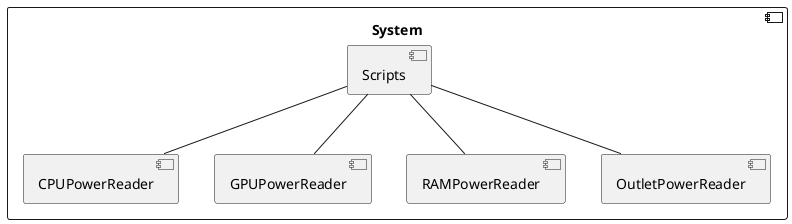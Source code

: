 @startuml
component System{
    component Scripts 
    component CPUPowerReader
    component GPUPowerReader
    component RAMPowerReader
    component OutletPowerReader
}

Scripts -- CPUPowerReader
Scripts -- RAMPowerReader
Scripts -- GPUPowerReader
Scripts -- OutletPowerReader
@enduml
